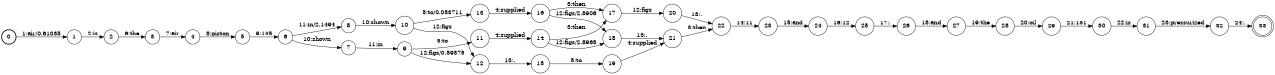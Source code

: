 digraph FST {
rankdir = LR;
size = "8.5,11";
label = "";
center = 1;
orientation = Portrait;
ranksep = "0.4";
nodesep = "0.25";
0 [label = "0", shape = circle, style = bold, fontsize = 14]
	0 -> 1 [label = "1:air/0.61035", fontsize = 14];
1 [label = "1", shape = circle, style = solid, fontsize = 14]
	1 -> 2 [label = "2:is", fontsize = 14];
2 [label = "2", shape = circle, style = solid, fontsize = 14]
	2 -> 3 [label = "6:the", fontsize = 14];
3 [label = "3", shape = circle, style = solid, fontsize = 14]
	3 -> 4 [label = "7:air", fontsize = 14];
4 [label = "4", shape = circle, style = solid, fontsize = 14]
	4 -> 5 [label = "8:piston", fontsize = 14];
5 [label = "5", shape = circle, style = solid, fontsize = 14]
	5 -> 6 [label = "9:145", fontsize = 14];
6 [label = "6", shape = circle, style = solid, fontsize = 14]
	6 -> 7 [label = "10:shown", fontsize = 14];
	6 -> 8 [label = "11:in/2.1494", fontsize = 14];
7 [label = "7", shape = circle, style = solid, fontsize = 14]
	7 -> 9 [label = "11:in", fontsize = 14];
8 [label = "8", shape = circle, style = solid, fontsize = 14]
	8 -> 10 [label = "10:shown", fontsize = 14];
9 [label = "9", shape = circle, style = solid, fontsize = 14]
	9 -> 11 [label = "5:to", fontsize = 14];
	9 -> 12 [label = "12:figs/0.59375", fontsize = 14];
10 [label = "10", shape = circle, style = solid, fontsize = 14]
	10 -> 13 [label = "5:to/0.053711", fontsize = 14];
	10 -> 12 [label = "12:figs", fontsize = 14];
11 [label = "11", shape = circle, style = solid, fontsize = 14]
	11 -> 14 [label = "4:supplied", fontsize = 14];
12 [label = "12", shape = circle, style = solid, fontsize = 14]
	12 -> 15 [label = "13:.", fontsize = 14];
13 [label = "13", shape = circle, style = solid, fontsize = 14]
	13 -> 16 [label = "4:supplied", fontsize = 14];
14 [label = "14", shape = circle, style = solid, fontsize = 14]
	14 -> 17 [label = "3:then", fontsize = 14];
	14 -> 18 [label = "12:figs/2.8965", fontsize = 14];
15 [label = "15", shape = circle, style = solid, fontsize = 14]
	15 -> 19 [label = "5:to", fontsize = 14];
16 [label = "16", shape = circle, style = solid, fontsize = 14]
	16 -> 17 [label = "3:then", fontsize = 14];
	16 -> 18 [label = "12:figs/2.8906", fontsize = 14];
17 [label = "17", shape = circle, style = solid, fontsize = 14]
	17 -> 20 [label = "12:figs", fontsize = 14];
18 [label = "18", shape = circle, style = solid, fontsize = 14]
	18 -> 21 [label = "13:.", fontsize = 14];
19 [label = "19", shape = circle, style = solid, fontsize = 14]
	19 -> 21 [label = "4:supplied", fontsize = 14];
20 [label = "20", shape = circle, style = solid, fontsize = 14]
	20 -> 22 [label = "13:.", fontsize = 14];
21 [label = "21", shape = circle, style = solid, fontsize = 14]
	21 -> 22 [label = "3:then", fontsize = 14];
22 [label = "22", shape = circle, style = solid, fontsize = 14]
	22 -> 23 [label = "14:11", fontsize = 14];
23 [label = "23", shape = circle, style = solid, fontsize = 14]
	23 -> 24 [label = "15:and", fontsize = 14];
24 [label = "24", shape = circle, style = solid, fontsize = 14]
	24 -> 25 [label = "16:12", fontsize = 14];
25 [label = "25", shape = circle, style = solid, fontsize = 14]
	25 -> 26 [label = "17:,", fontsize = 14];
26 [label = "26", shape = circle, style = solid, fontsize = 14]
	26 -> 27 [label = "18:and", fontsize = 14];
27 [label = "27", shape = circle, style = solid, fontsize = 14]
	27 -> 28 [label = "19:the", fontsize = 14];
28 [label = "28", shape = circle, style = solid, fontsize = 14]
	28 -> 29 [label = "20:oil", fontsize = 14];
29 [label = "29", shape = circle, style = solid, fontsize = 14]
	29 -> 30 [label = "21:151", fontsize = 14];
30 [label = "30", shape = circle, style = solid, fontsize = 14]
	30 -> 31 [label = "22:is", fontsize = 14];
31 [label = "31", shape = circle, style = solid, fontsize = 14]
	31 -> 32 [label = "23:pressurized", fontsize = 14];
32 [label = "32", shape = circle, style = solid, fontsize = 14]
	32 -> 33 [label = "24:.", fontsize = 14];
33 [label = "33", shape = doublecircle, style = solid, fontsize = 14]
}
